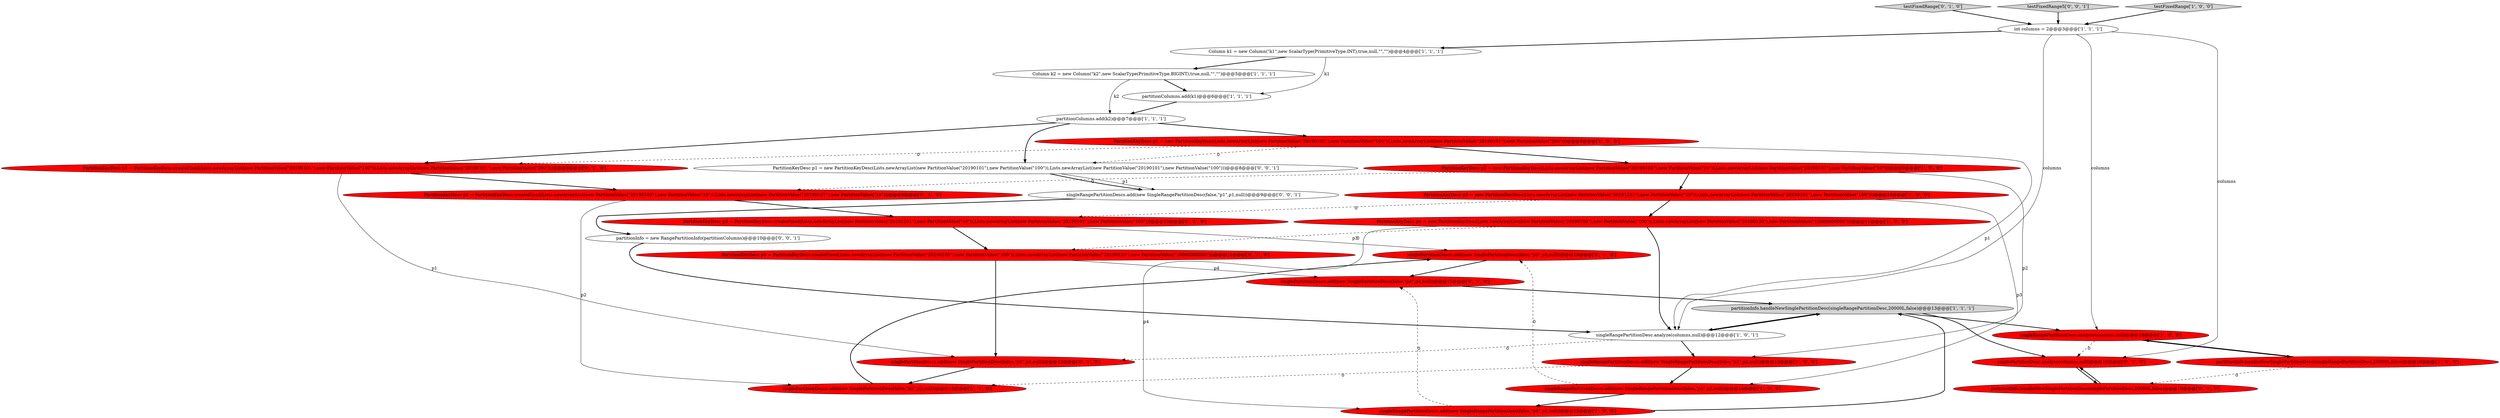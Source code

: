 digraph {
24 [style = filled, label = "PartitionKeyDesc p3 = PartitionKeyDesc.createFixed(Lists.newArrayList(new PartitionValue(\"20181231\"),new PartitionValue(\"10\")),Lists.newArrayList(new PartitionValue(\"20190101\"),new PartitionValue(\"100\")))@@@10@@@['0', '1', '0']", fillcolor = red, shape = ellipse image = "AAA1AAABBB2BBB"];
2 [style = filled, label = "singleRangePartitionDescs.add(new SingleRangePartitionDesc(false,\"p4\",p4,null))@@@15@@@['1', '0', '0']", fillcolor = red, shape = ellipse image = "AAA1AAABBB1BBB"];
16 [style = filled, label = "singleRangePartitionDescs.add(new SingleRangePartitionDesc(false,\"p2\",p2,null))@@@13@@@['1', '0', '0']", fillcolor = red, shape = ellipse image = "AAA1AAABBB1BBB"];
23 [style = filled, label = "singlePartitionDescs.add(new SinglePartitionDesc(false,\"p3\",p3,null))@@@14@@@['0', '1', '0']", fillcolor = red, shape = ellipse image = "AAA1AAABBB2BBB"];
26 [style = filled, label = "singlePartitionDesc.analyze(columns,null)@@@18@@@['0', '1', '0']", fillcolor = red, shape = ellipse image = "AAA1AAABBB2BBB"];
6 [style = filled, label = "partitionInfo.handleNewSinglePartitionDesc(singleRangePartitionDesc,20000L,false)@@@13@@@['1', '1', '1']", fillcolor = lightgray, shape = ellipse image = "AAA0AAABBB1BBB"];
21 [style = filled, label = "PartitionKeyDesc p1 = PartitionKeyDesc.createFixed(Lists.newArrayList(new PartitionValue(\"20190101\"),new PartitionValue(\"100\")),Lists.newArrayList(new PartitionValue(\"20190101\"),new PartitionValue(\"200\")))@@@8@@@['0', '1', '0']", fillcolor = red, shape = ellipse image = "AAA1AAABBB2BBB"];
30 [style = filled, label = "PartitionKeyDesc p1 = new PartitionKeyDesc(Lists.newArrayList(new PartitionValue(\"20190101\"),new PartitionValue(\"100\")),Lists.newArrayList(new PartitionValue(\"20190101\"),new PartitionValue(\"100\")))@@@8@@@['0', '0', '1']", fillcolor = white, shape = ellipse image = "AAA0AAABBB3BBB"];
25 [style = filled, label = "partitionInfo.handleNewSinglePartitionDesc(singlePartitionDesc,20000L,false)@@@19@@@['0', '1', '0']", fillcolor = red, shape = ellipse image = "AAA1AAABBB2BBB"];
0 [style = filled, label = "partitionColumns.add(k1)@@@6@@@['1', '1', '1']", fillcolor = white, shape = ellipse image = "AAA0AAABBB1BBB"];
27 [style = filled, label = "singlePartitionDescs.add(new SinglePartitionDesc(false,\"p1\",p1,null))@@@12@@@['0', '1', '0']", fillcolor = red, shape = ellipse image = "AAA1AAABBB2BBB"];
17 [style = filled, label = "testFixedRange['0', '1', '0']", fillcolor = lightgray, shape = diamond image = "AAA0AAABBB2BBB"];
28 [style = filled, label = "partitionInfo = new RangePartitionInfo(partitionColumns)@@@10@@@['0', '0', '1']", fillcolor = white, shape = ellipse image = "AAA0AAABBB3BBB"];
11 [style = filled, label = "singleRangePartitionDescs.add(new SingleRangePartitionDesc(false,\"p3\",p3,null))@@@14@@@['1', '0', '0']", fillcolor = red, shape = ellipse image = "AAA1AAABBB1BBB"];
31 [style = filled, label = "testFixedRange5['0', '0', '1']", fillcolor = lightgray, shape = diamond image = "AAA0AAABBB3BBB"];
1 [style = filled, label = "PartitionKeyDesc p1 = new PartitionKeyDesc(Lists.newArrayList(new PartitionValue(\"20190101\"),new PartitionValue(\"100\")),Lists.newArrayList(new PartitionValue(\"20190101\"),new PartitionValue(\"200\")))@@@8@@@['1', '0', '0']", fillcolor = red, shape = ellipse image = "AAA1AAABBB1BBB"];
7 [style = filled, label = "partitionColumns.add(k2)@@@7@@@['1', '1', '1']", fillcolor = white, shape = ellipse image = "AAA0AAABBB1BBB"];
29 [style = filled, label = "singleRangePartitionDescs.add(new SingleRangePartitionDesc(false,\"p1\",p1,null))@@@9@@@['0', '0', '1']", fillcolor = white, shape = ellipse image = "AAA0AAABBB3BBB"];
13 [style = filled, label = "int columns = 2@@@3@@@['1', '1', '1']", fillcolor = white, shape = ellipse image = "AAA0AAABBB1BBB"];
3 [style = filled, label = "singleRangePartitionDesc.analyze(columns,null)@@@12@@@['1', '0', '1']", fillcolor = white, shape = ellipse image = "AAA0AAABBB1BBB"];
18 [style = filled, label = "PartitionKeyDesc p4 = PartitionKeyDesc.createFixed(Lists.newArrayList(new PartitionValue(\"20190105\"),new PartitionValue(\"100\")),Lists.newArrayList(new PartitionValue(\"20190120\"),new PartitionValue(\"10000000000\")))@@@11@@@['0', '1', '0']", fillcolor = red, shape = ellipse image = "AAA1AAABBB2BBB"];
10 [style = filled, label = "partitionInfo.handleNewSinglePartitionDesc(singleRangePartitionDesc,20000L,false)@@@19@@@['1', '0', '0']", fillcolor = red, shape = ellipse image = "AAA1AAABBB1BBB"];
12 [style = filled, label = "PartitionKeyDesc p4 = new PartitionKeyDesc(Lists.newArrayList(new PartitionValue(\"20190105\"),new PartitionValue(\"100\")),Lists.newArrayList(new PartitionValue(\"20190120\"),new PartitionValue(\"10000000000\")))@@@11@@@['1', '0', '0']", fillcolor = red, shape = ellipse image = "AAA1AAABBB1BBB"];
5 [style = filled, label = "Column k2 = new Column(\"k2\",new ScalarType(PrimitiveType.BIGINT),true,null,\"\",\"\")@@@5@@@['1', '1', '1']", fillcolor = white, shape = ellipse image = "AAA0AAABBB1BBB"];
22 [style = filled, label = "singlePartitionDescs.add(new SinglePartitionDesc(false,\"p2\",p2,null))@@@13@@@['0', '1', '0']", fillcolor = red, shape = ellipse image = "AAA1AAABBB2BBB"];
20 [style = filled, label = "singlePartitionDescs.add(new SinglePartitionDesc(false,\"p4\",p4,null))@@@15@@@['0', '1', '0']", fillcolor = red, shape = ellipse image = "AAA1AAABBB2BBB"];
15 [style = filled, label = "PartitionKeyDesc p3 = new PartitionKeyDesc(Lists.newArrayList(new PartitionValue(\"20181231\"),new PartitionValue(\"10\")),Lists.newArrayList(new PartitionValue(\"20190101\"),new PartitionValue(\"100\")))@@@10@@@['1', '0', '0']", fillcolor = red, shape = ellipse image = "AAA1AAABBB1BBB"];
9 [style = filled, label = "singleRangePartitionDesc.analyze(columns,null)@@@18@@@['1', '0', '0']", fillcolor = red, shape = ellipse image = "AAA1AAABBB1BBB"];
14 [style = filled, label = "PartitionKeyDesc p2 = new PartitionKeyDesc(Lists.newArrayList(new PartitionValue(\"20190105\"),new PartitionValue(\"10\")),Lists.newArrayList(new PartitionValue(\"20190107\"),new PartitionValue(\"10\")))@@@9@@@['1', '0', '0']", fillcolor = red, shape = ellipse image = "AAA1AAABBB1BBB"];
19 [style = filled, label = "PartitionKeyDesc p2 = PartitionKeyDesc.createFixed(Lists.newArrayList(new PartitionValue(\"20190105\"),new PartitionValue(\"10\")),Lists.newArrayList(new PartitionValue(\"20190107\"),new PartitionValue(\"10\")))@@@9@@@['0', '1', '0']", fillcolor = red, shape = ellipse image = "AAA1AAABBB2BBB"];
8 [style = filled, label = "testFixedRange['1', '0', '0']", fillcolor = lightgray, shape = diamond image = "AAA0AAABBB1BBB"];
4 [style = filled, label = "Column k1 = new Column(\"k1\",new ScalarType(PrimitiveType.INT),true,null,\"\",\"\")@@@4@@@['1', '1', '1']", fillcolor = white, shape = ellipse image = "AAA0AAABBB1BBB"];
6->3 [style = bold, label=""];
19->22 [style = solid, label="p2"];
23->20 [style = bold, label=""];
13->26 [style = solid, label="columns"];
7->1 [style = bold, label=""];
16->11 [style = bold, label=""];
6->26 [style = bold, label=""];
5->7 [style = solid, label="k2"];
2->20 [style = dashed, label="0"];
21->19 [style = bold, label=""];
7->30 [style = bold, label=""];
12->2 [style = solid, label="p4"];
2->6 [style = bold, label=""];
1->30 [style = dashed, label="0"];
31->13 [style = bold, label=""];
3->27 [style = dashed, label="0"];
26->25 [style = bold, label=""];
15->24 [style = dashed, label="0"];
3->6 [style = bold, label=""];
11->23 [style = dashed, label="0"];
1->21 [style = dashed, label="0"];
13->9 [style = solid, label="columns"];
20->6 [style = bold, label=""];
9->10 [style = bold, label=""];
3->16 [style = bold, label=""];
15->11 [style = solid, label="p3"];
24->18 [style = bold, label=""];
27->22 [style = bold, label=""];
22->23 [style = bold, label=""];
30->29 [style = bold, label=""];
11->2 [style = bold, label=""];
1->3 [style = solid, label="p1"];
19->24 [style = bold, label=""];
0->7 [style = bold, label=""];
29->28 [style = bold, label=""];
21->27 [style = solid, label="p1"];
4->0 [style = solid, label="k1"];
5->0 [style = bold, label=""];
18->27 [style = bold, label=""];
13->3 [style = solid, label="columns"];
14->16 [style = solid, label="p2"];
25->26 [style = bold, label=""];
18->20 [style = solid, label="p4"];
9->26 [style = dashed, label="0"];
7->21 [style = bold, label=""];
12->18 [style = dashed, label="0"];
1->14 [style = bold, label=""];
14->15 [style = bold, label=""];
15->12 [style = bold, label=""];
12->3 [style = bold, label=""];
10->9 [style = bold, label=""];
17->13 [style = bold, label=""];
28->3 [style = bold, label=""];
6->9 [style = bold, label=""];
14->19 [style = dashed, label="0"];
24->23 [style = solid, label="p3"];
4->5 [style = bold, label=""];
10->25 [style = dashed, label="0"];
30->29 [style = solid, label="p1"];
8->13 [style = bold, label=""];
16->22 [style = dashed, label="0"];
13->4 [style = bold, label=""];
}
